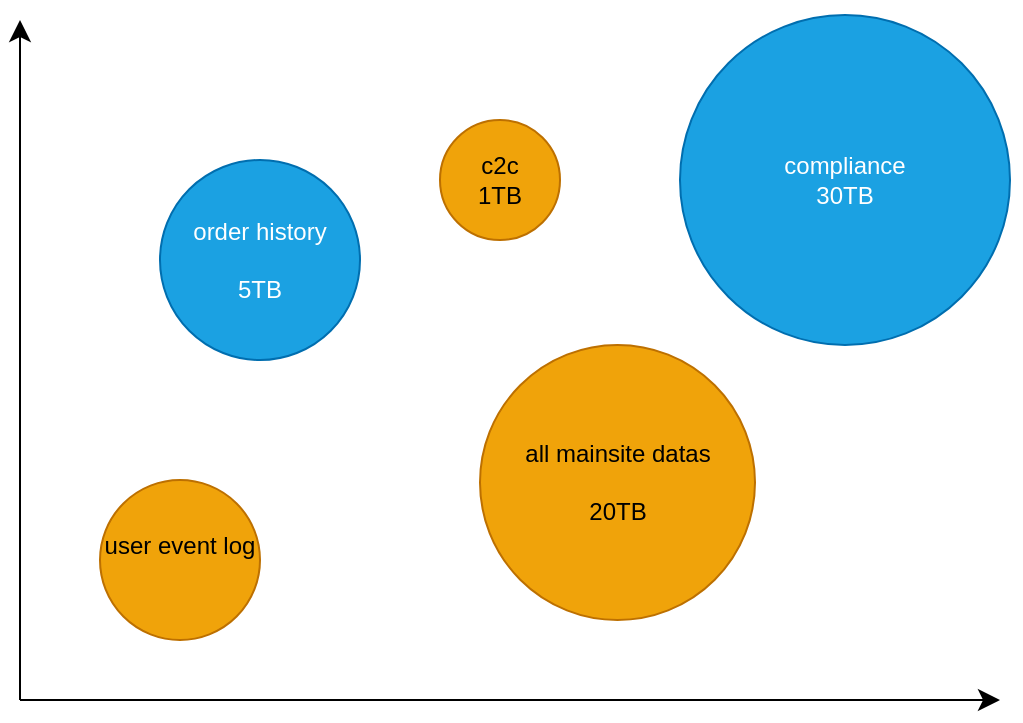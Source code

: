 <mxfile version="22.1.4" type="github">
  <diagram name="第 1 页" id="nHp93soFmQCSreUhHKS3">
    <mxGraphModel dx="858" dy="505" grid="1" gridSize="10" guides="1" tooltips="1" connect="1" arrows="1" fold="1" page="1" pageScale="1" pageWidth="827" pageHeight="1169" math="0" shadow="0">
      <root>
        <mxCell id="0" />
        <mxCell id="1" parent="0" />
        <mxCell id="PHkbMErOT04p3KG1fMT4-2" value="" style="edgeStyle=segmentEdgeStyle;endArrow=classic;html=1;curved=0;rounded=0;endSize=8;startSize=8;" edge="1" parent="1">
          <mxGeometry width="50" height="50" relative="1" as="geometry">
            <mxPoint x="190" y="540" as="sourcePoint" />
            <mxPoint x="680" y="540" as="targetPoint" />
          </mxGeometry>
        </mxCell>
        <mxCell id="PHkbMErOT04p3KG1fMT4-3" value="" style="edgeStyle=segmentEdgeStyle;endArrow=classic;html=1;curved=0;rounded=0;endSize=8;startSize=8;" edge="1" parent="1">
          <mxGeometry width="50" height="50" relative="1" as="geometry">
            <mxPoint x="190" y="540" as="sourcePoint" />
            <mxPoint x="190" y="200" as="targetPoint" />
          </mxGeometry>
        </mxCell>
        <mxCell id="PHkbMErOT04p3KG1fMT4-4" value="order history&lt;br&gt;&lt;br&gt;5TB" style="ellipse;whiteSpace=wrap;html=1;aspect=fixed;fillColor=#1ba1e2;fontColor=#ffffff;strokeColor=#006EAF;" vertex="1" parent="1">
          <mxGeometry x="260" y="270" width="100" height="100" as="geometry" />
        </mxCell>
        <mxCell id="PHkbMErOT04p3KG1fMT4-5" value="user event log&lt;br&gt;&lt;br&gt;" style="ellipse;whiteSpace=wrap;html=1;aspect=fixed;fillColor=#f0a30a;fontColor=#000000;strokeColor=#BD7000;" vertex="1" parent="1">
          <mxGeometry x="230" y="430" width="80" height="80" as="geometry" />
        </mxCell>
        <mxCell id="PHkbMErOT04p3KG1fMT4-6" value="compliance&lt;br&gt;30TB" style="ellipse;whiteSpace=wrap;html=1;aspect=fixed;fillColor=#1ba1e2;fontColor=#ffffff;strokeColor=#006EAF;" vertex="1" parent="1">
          <mxGeometry x="520" y="197.5" width="165" height="165" as="geometry" />
        </mxCell>
        <mxCell id="PHkbMErOT04p3KG1fMT4-7" value="c2c&lt;br&gt;1TB" style="ellipse;whiteSpace=wrap;html=1;aspect=fixed;fillColor=#f0a30a;fontColor=#000000;strokeColor=#BD7000;" vertex="1" parent="1">
          <mxGeometry x="400" y="250" width="60" height="60" as="geometry" />
        </mxCell>
        <mxCell id="PHkbMErOT04p3KG1fMT4-9" value="all mainsite datas&lt;br&gt;&lt;br&gt;20TB" style="ellipse;whiteSpace=wrap;html=1;aspect=fixed;fillColor=#f0a30a;fontColor=#000000;strokeColor=#BD7000;" vertex="1" parent="1">
          <mxGeometry x="420" y="362.5" width="137.5" height="137.5" as="geometry" />
        </mxCell>
      </root>
    </mxGraphModel>
  </diagram>
</mxfile>
